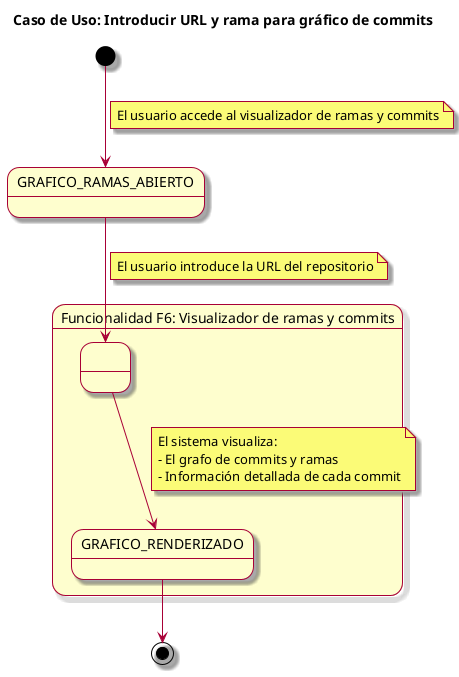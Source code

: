 @startuml CU06
skin rose
title Caso de Uso: Introducir URL y rama para gráfico de commits

[*] --> GRAFICO_RAMAS_ABIERTO
note right on link
  El usuario accede al visualizador de ramas y commits
end note

state "Funcionalidad F6: Visualizador de ramas y commits" as F6 {
  state GRAFICO_RAMAS_ABIERTO
  state GRAFICO_RENDERIZADO
  state URL_INTRODUCIDA as " "

}

GRAFICO_RAMAS_ABIERTO --> URL_INTRODUCIDA
note right on link
  El usuario introduce la URL del repositorio
end note


URL_INTRODUCIDA --> GRAFICO_RENDERIZADO
note right on link
  El sistema visualiza:
  - El grafo de commits y ramas  
  - Información detallada de cada commit
end note

GRAFICO_RENDERIZADO --> [*]
@enduml
